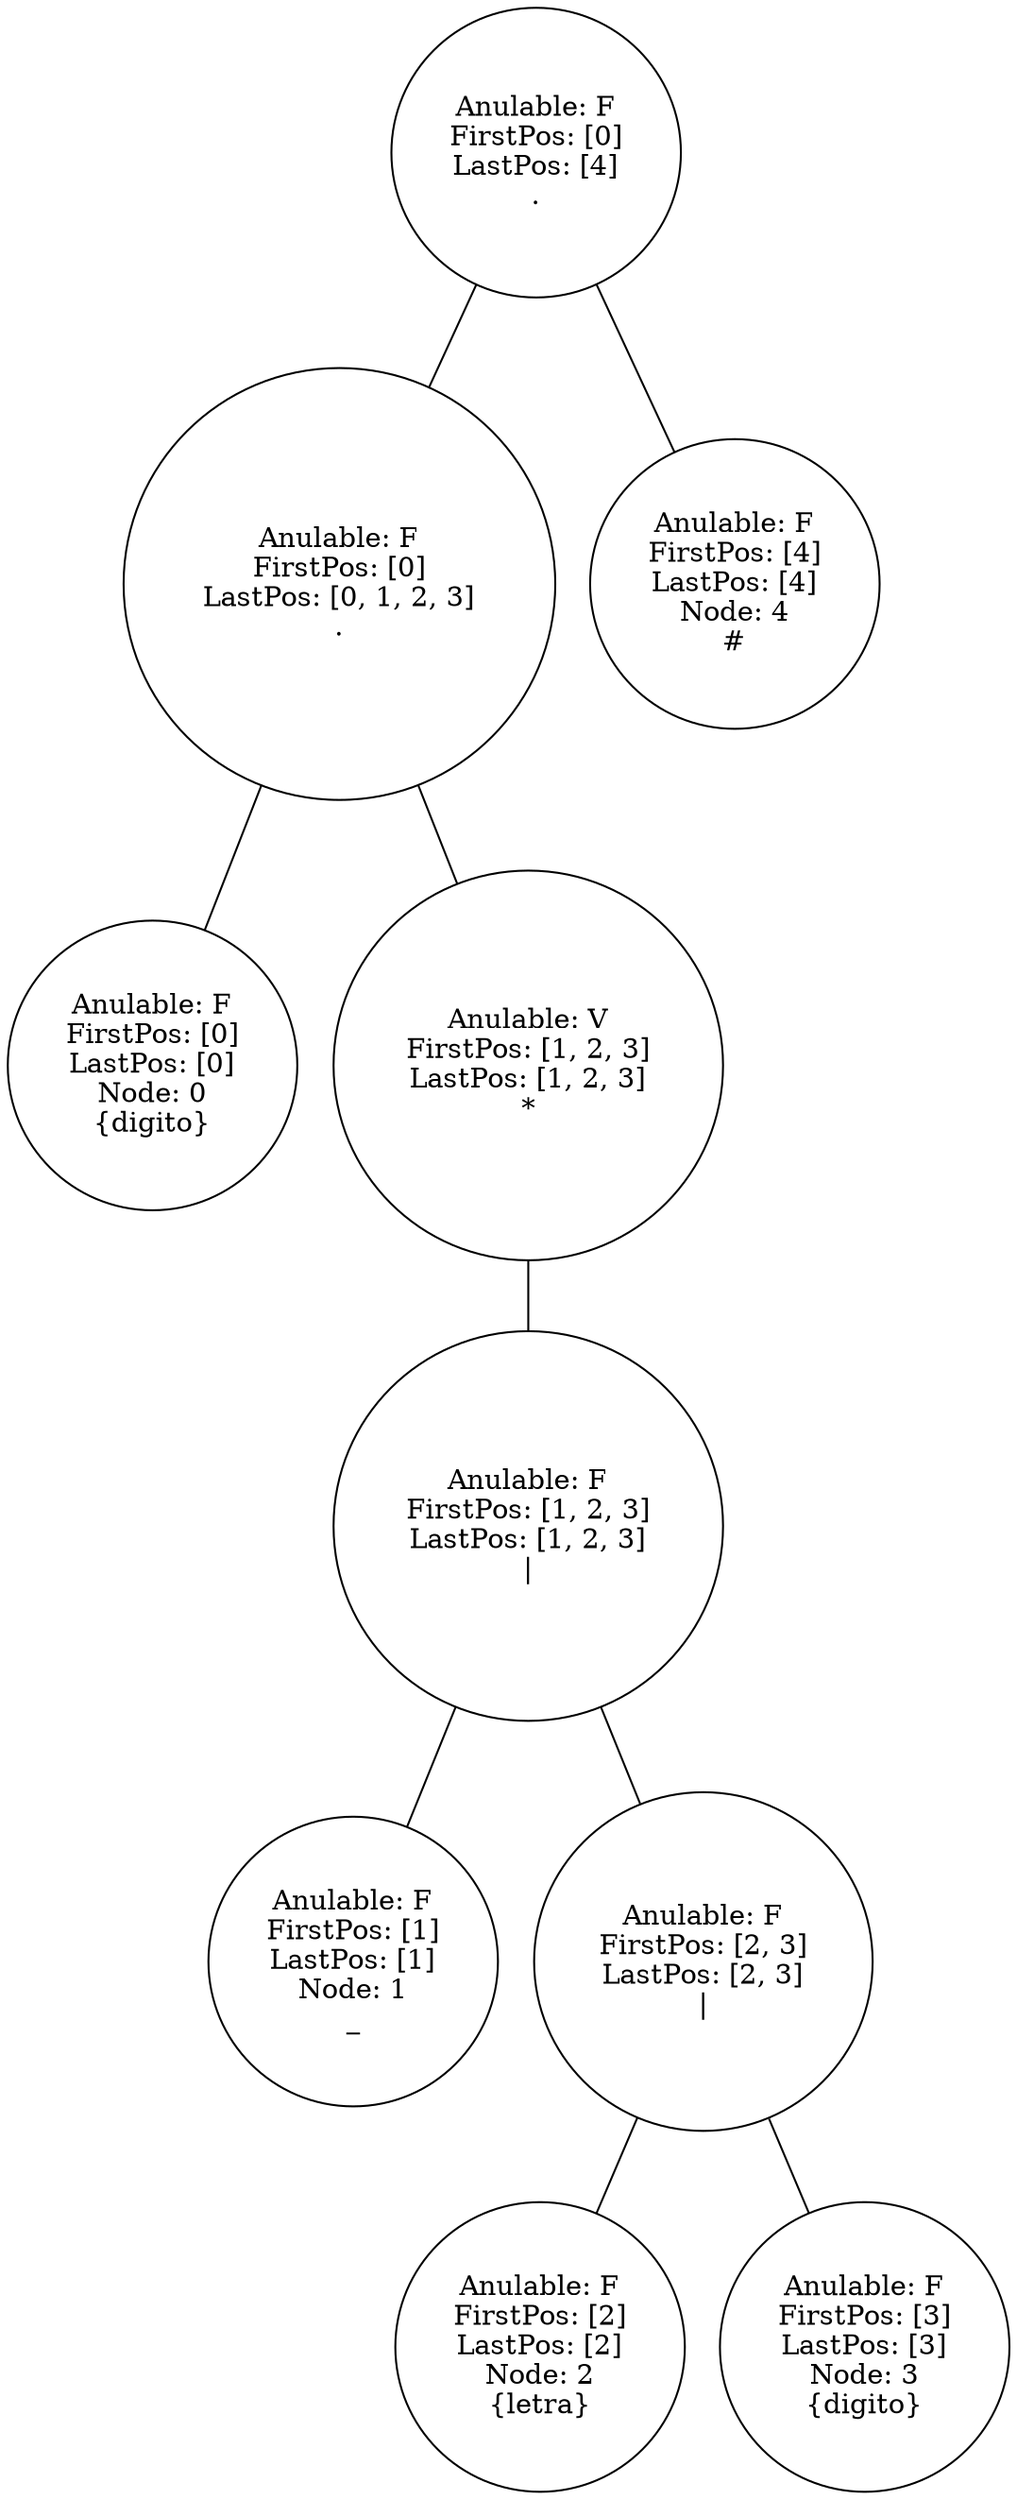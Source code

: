 graph G {AND_4 [label="Anulable: F
FirstPos: [0]
LastPos: [4]
.", shape="circle", width=1, height=1];
AND_3 [label="Anulable: F
FirstPos: [0]
LastPos: [0, 1, 2, 3]
.", shape="circle", width=1, height=1];
I_0 [label="Anulable: F
FirstPos: [0]
LastPos: [0]
Node: 0
{digito}", shape="circle", width=1, height=1];
KLEENE_2 [label="Anulable: V
FirstPos: [1, 2, 3]
LastPos: [1, 2, 3]
*", shape="circle", width=1, height=1];
OR_1 [label="Anulable: F
FirstPos: [1, 2, 3]
LastPos: [1, 2, 3]
|", shape="circle", width=1, height=1];
I_1 [label="Anulable: F
FirstPos: [1]
LastPos: [1]
Node: 1
_", shape="circle", width=1, height=1];
OR_0 [label="Anulable: F
FirstPos: [2, 3]
LastPos: [2, 3]
|", shape="circle", width=1, height=1];
I_2 [label="Anulable: F
FirstPos: [2]
LastPos: [2]
Node: 2
{letra}", shape="circle", width=1, height=1];
I_3 [label="Anulable: F
FirstPos: [3]
LastPos: [3]
Node: 3
{digito}", shape="circle", width=1, height=1];
I_ACEPTANCE_4 [label="Anulable: F
FirstPos: [4]
LastPos: [4]
Node: 4
#", shape="circle", width=1, height=1];
AND_4 -- AND_3;
AND_3 -- I_0;
AND_3 -- KLEENE_2;
KLEENE_2 -- OR_1;
OR_1 -- I_1;
OR_1 -- OR_0;
OR_0 -- I_2;
OR_0 -- I_3;
AND_4 -- I_ACEPTANCE_4;
}